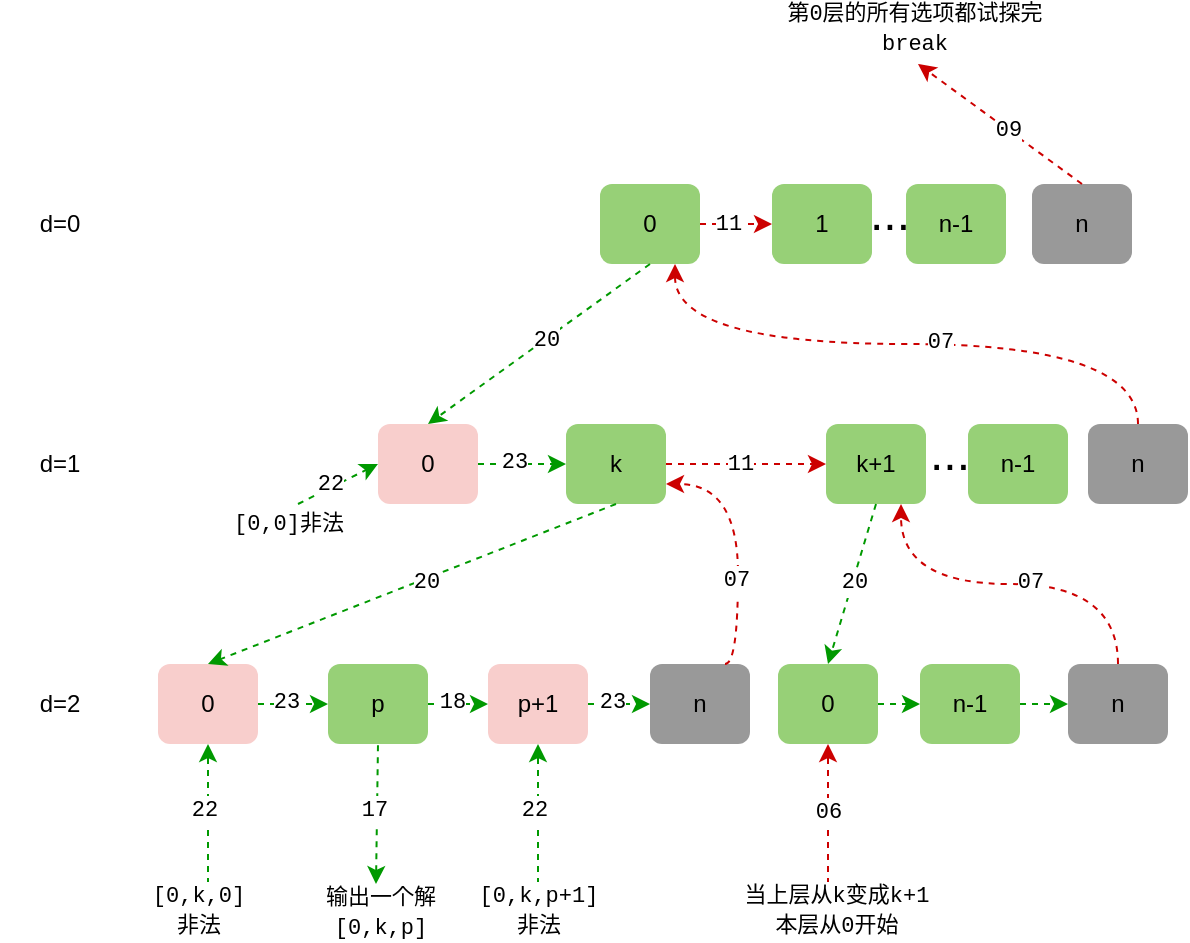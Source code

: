 <mxfile version="26.1.1">
  <diagram id="lBcZspjWe71wckHlCcFv" name="backtracking">
    <mxGraphModel dx="889" dy="498" grid="1" gridSize="10" guides="1" tooltips="1" connect="1" arrows="1" fold="1" page="1" pageScale="1" pageWidth="850" pageHeight="1100" math="0" shadow="0">
      <root>
        <mxCell id="0" />
        <mxCell id="1" parent="0" />
        <mxCell id="i8QVznwDEZdP08iUaks0-1" value="0" style="rounded=1;whiteSpace=wrap;html=1;fillColor=#97D077;strokeColor=none;" parent="1" vertex="1">
          <mxGeometry x="300" y="200" width="50" height="40" as="geometry" />
        </mxCell>
        <mxCell id="i8QVznwDEZdP08iUaks0-2" value="1" style="rounded=1;whiteSpace=wrap;html=1;fillColor=#97D077;strokeColor=none;" parent="1" vertex="1">
          <mxGeometry x="386" y="200" width="50" height="40" as="geometry" />
        </mxCell>
        <mxCell id="i8QVznwDEZdP08iUaks0-3" value="n-1" style="rounded=1;whiteSpace=wrap;html=1;fillColor=#97D077;strokeColor=none;" parent="1" vertex="1">
          <mxGeometry x="453" y="200" width="50" height="40" as="geometry" />
        </mxCell>
        <mxCell id="i8QVznwDEZdP08iUaks0-4" value="n" style="rounded=1;whiteSpace=wrap;html=1;fillColor=#999999;strokeColor=none;" parent="1" vertex="1">
          <mxGeometry x="516" y="200" width="50" height="40" as="geometry" />
        </mxCell>
        <mxCell id="W7n_KzgOMbN8nHrO4oEN-1" value="&lt;font style=&quot;font-size: 24px;&quot;&gt;...&lt;/font&gt;" style="text;html=1;align=center;verticalAlign=middle;whiteSpace=wrap;rounded=0;" parent="1" vertex="1">
          <mxGeometry x="425" y="200" width="40" height="30" as="geometry" />
        </mxCell>
        <mxCell id="Rrf_QAoCTWQ2w8excV0C-1" value="n-1" style="rounded=1;whiteSpace=wrap;html=1;fillColor=#97D077;strokeColor=none;" parent="1" vertex="1">
          <mxGeometry x="484" y="320" width="50" height="40" as="geometry" />
        </mxCell>
        <mxCell id="Rrf_QAoCTWQ2w8excV0C-2" value="n" style="rounded=1;whiteSpace=wrap;html=1;fillColor=#999999;strokeColor=none;" parent="1" vertex="1">
          <mxGeometry x="544" y="320" width="50" height="40" as="geometry" />
        </mxCell>
        <mxCell id="mMoy7o43RaeNzu4coGve-1" value="&lt;font style=&quot;font-size: 24px;&quot;&gt;...&lt;/font&gt;" style="text;html=1;align=center;verticalAlign=middle;whiteSpace=wrap;rounded=0;" parent="1" vertex="1">
          <mxGeometry x="455" y="320" width="40" height="30" as="geometry" />
        </mxCell>
        <mxCell id="mMoy7o43RaeNzu4coGve-2" value="k+1" style="rounded=1;whiteSpace=wrap;html=1;fillColor=#97D077;strokeColor=none;" parent="1" vertex="1">
          <mxGeometry x="413" y="320" width="50" height="40" as="geometry" />
        </mxCell>
        <mxCell id="mMoy7o43RaeNzu4coGve-3" value="k" style="rounded=1;whiteSpace=wrap;html=1;fillColor=#97D077;strokeColor=none;" parent="1" vertex="1">
          <mxGeometry x="283" y="320" width="50" height="40" as="geometry" />
        </mxCell>
        <mxCell id="mMoy7o43RaeNzu4coGve-4" value="0" style="rounded=1;whiteSpace=wrap;html=1;fillColor=#f8cecc;strokeColor=none;" parent="1" vertex="1">
          <mxGeometry x="189" y="320" width="50" height="40" as="geometry" />
        </mxCell>
        <mxCell id="SiBORg5h8yjdedCEx-kH-1" value="p+1" style="rounded=1;whiteSpace=wrap;html=1;fillColor=#f8cecc;strokeColor=none;" parent="1" vertex="1">
          <mxGeometry x="244" y="440" width="50" height="40" as="geometry" />
        </mxCell>
        <mxCell id="SiBORg5h8yjdedCEx-kH-2" value="n" style="rounded=1;whiteSpace=wrap;html=1;fillColor=#999999;strokeColor=none;" parent="1" vertex="1">
          <mxGeometry x="325" y="440" width="50" height="40" as="geometry" />
        </mxCell>
        <mxCell id="SiBORg5h8yjdedCEx-kH-3" value="0" style="rounded=1;whiteSpace=wrap;html=1;fillColor=#f8cecc;strokeColor=none;" parent="1" vertex="1">
          <mxGeometry x="79" y="440" width="50" height="40" as="geometry" />
        </mxCell>
        <mxCell id="SiBORg5h8yjdedCEx-kH-5" value="n-1" style="rounded=1;whiteSpace=wrap;html=1;fillColor=#97D077;strokeColor=none;" parent="1" vertex="1">
          <mxGeometry x="460" y="440" width="50" height="40" as="geometry" />
        </mxCell>
        <mxCell id="SiBORg5h8yjdedCEx-kH-6" value="n" style="rounded=1;whiteSpace=wrap;html=1;fillColor=#999999;strokeColor=none;" parent="1" vertex="1">
          <mxGeometry x="534" y="440" width="50" height="40" as="geometry" />
        </mxCell>
        <mxCell id="SiBORg5h8yjdedCEx-kH-7" value="0" style="rounded=1;whiteSpace=wrap;html=1;fillColor=#97D077;strokeColor=none;" parent="1" vertex="1">
          <mxGeometry x="389" y="440" width="50" height="40" as="geometry" />
        </mxCell>
        <mxCell id="TbWxkrIuwtQepx0fAEbi-1" value="" style="endArrow=classic;dashed=1;html=1;rounded=0;exitX=0.75;exitY=0;exitDx=0;exitDy=0;endFill=1;entryX=1;entryY=0.75;entryDx=0;entryDy=0;strokeColor=#CC0000;edgeStyle=orthogonalEdgeStyle;curved=1;" parent="1" source="SiBORg5h8yjdedCEx-kH-2" target="mMoy7o43RaeNzu4coGve-3" edge="1">
          <mxGeometry width="50" height="50" relative="1" as="geometry">
            <mxPoint x="344" y="440" as="sourcePoint" />
            <mxPoint x="339" y="352" as="targetPoint" />
            <Array as="points">
              <mxPoint x="369" y="440" />
              <mxPoint x="369" y="350" />
            </Array>
          </mxGeometry>
        </mxCell>
        <mxCell id="TbWxkrIuwtQepx0fAEbi-2" value="&lt;font face=&quot;Courier New&quot;&gt;07&lt;/font&gt;" style="edgeLabel;html=1;align=center;verticalAlign=middle;resizable=0;points=[];" parent="TbWxkrIuwtQepx0fAEbi-1" vertex="1" connectable="0">
          <mxGeometry x="-0.106" y="1" relative="1" as="geometry">
            <mxPoint y="10" as="offset" />
          </mxGeometry>
        </mxCell>
        <mxCell id="TbWxkrIuwtQepx0fAEbi-3" value="" style="endArrow=classic;dashed=1;html=1;rounded=0;exitX=1;exitY=0.5;exitDx=0;exitDy=0;endFill=1;entryX=0;entryY=0.5;entryDx=0;entryDy=0;strokeColor=#CC0000;" parent="1" source="mMoy7o43RaeNzu4coGve-3" target="mMoy7o43RaeNzu4coGve-2" edge="1">
          <mxGeometry width="50" height="50" relative="1" as="geometry">
            <mxPoint x="357" y="450" as="sourcePoint" />
            <mxPoint x="351" y="360" as="targetPoint" />
          </mxGeometry>
        </mxCell>
        <mxCell id="TbWxkrIuwtQepx0fAEbi-4" value="&lt;font face=&quot;Courier New&quot;&gt;11&lt;/font&gt;" style="edgeLabel;html=1;align=center;verticalAlign=middle;resizable=0;points=[];" parent="TbWxkrIuwtQepx0fAEbi-3" vertex="1" connectable="0">
          <mxGeometry x="-0.106" y="1" relative="1" as="geometry">
            <mxPoint x="1" y="1" as="offset" />
          </mxGeometry>
        </mxCell>
        <mxCell id="Bd4qCyQWztBQtXEqiN6_-1" value="" style="endArrow=classic;dashed=1;html=1;rounded=0;entryX=0.5;entryY=1;entryDx=0;entryDy=0;endFill=1;strokeColor=#CC0000;" parent="1" target="SiBORg5h8yjdedCEx-kH-7" edge="1">
          <mxGeometry width="50" height="50" relative="1" as="geometry">
            <mxPoint x="414" y="550" as="sourcePoint" />
            <mxPoint x="421" y="480" as="targetPoint" />
          </mxGeometry>
        </mxCell>
        <mxCell id="Bd4qCyQWztBQtXEqiN6_-2" value="&lt;font face=&quot;Courier New&quot;&gt;当上层从k变成k+1&lt;/font&gt;&lt;div&gt;&lt;font face=&quot;Courier New&quot;&gt;本层从0开始&lt;/font&gt;&lt;/div&gt;" style="edgeLabel;html=1;align=center;verticalAlign=middle;resizable=0;points=[];labelBackgroundColor=default;" parent="Bd4qCyQWztBQtXEqiN6_-1" vertex="1" connectable="0">
          <mxGeometry x="-0.352" y="-1" relative="1" as="geometry">
            <mxPoint x="3" y="35" as="offset" />
          </mxGeometry>
        </mxCell>
        <mxCell id="Bd4qCyQWztBQtXEqiN6_-3" value="&lt;font face=&quot;Courier New&quot;&gt;06&lt;/font&gt;" style="edgeLabel;html=1;align=center;verticalAlign=middle;resizable=0;points=[];" parent="Bd4qCyQWztBQtXEqiN6_-1" vertex="1" connectable="0">
          <mxGeometry x="-0.082" y="-2" relative="1" as="geometry">
            <mxPoint x="-2" y="-4" as="offset" />
          </mxGeometry>
        </mxCell>
        <mxCell id="tcEwSYkHGfNc9xP8R_4l-1" value="" style="endArrow=classic;dashed=1;html=1;rounded=0;exitX=0.5;exitY=0;exitDx=0;exitDy=0;endFill=1;strokeColor=#CC0000;" parent="1" source="i8QVznwDEZdP08iUaks0-4" edge="1">
          <mxGeometry width="50" height="50" relative="1" as="geometry">
            <mxPoint x="621" y="200" as="sourcePoint" />
            <mxPoint x="459" y="140" as="targetPoint" />
          </mxGeometry>
        </mxCell>
        <mxCell id="tcEwSYkHGfNc9xP8R_4l-2" value="&lt;font face=&quot;Courier New&quot;&gt;09&lt;/font&gt;" style="edgeLabel;html=1;align=center;verticalAlign=middle;resizable=0;points=[];" parent="tcEwSYkHGfNc9xP8R_4l-1" vertex="1" connectable="0">
          <mxGeometry x="-0.018" y="-1" relative="1" as="geometry">
            <mxPoint x="3" y="3" as="offset" />
          </mxGeometry>
        </mxCell>
        <mxCell id="tcEwSYkHGfNc9xP8R_4l-3" value="&lt;font face=&quot;Courier New&quot;&gt;第0层的所有选项都试探完&lt;/font&gt;&lt;div&gt;&lt;font face=&quot;Courier New&quot;&gt;break&lt;/font&gt;&lt;/div&gt;" style="edgeLabel;html=1;align=center;verticalAlign=middle;resizable=0;points=[];labelBackgroundColor=default;" parent="1" vertex="1" connectable="0">
          <mxGeometry x="457" y="122" as="geometry" />
        </mxCell>
        <mxCell id="tcEwSYkHGfNc9xP8R_4l-8" value="p" style="rounded=1;whiteSpace=wrap;html=1;fillColor=#97D077;strokeColor=none;" parent="1" vertex="1">
          <mxGeometry x="164" y="440" width="50" height="40" as="geometry" />
        </mxCell>
        <mxCell id="tcEwSYkHGfNc9xP8R_4l-12" value="" style="endArrow=none;dashed=1;html=1;rounded=0;entryX=0.5;entryY=1;entryDx=0;entryDy=0;endFill=1;strokeColor=#009900;startArrow=classic;startFill=1;" parent="1" target="tcEwSYkHGfNc9xP8R_4l-8" edge="1">
          <mxGeometry width="50" height="50" relative="1" as="geometry">
            <mxPoint x="188" y="550" as="sourcePoint" />
            <mxPoint x="405" y="490" as="targetPoint" />
          </mxGeometry>
        </mxCell>
        <mxCell id="tcEwSYkHGfNc9xP8R_4l-13" value="&lt;font face=&quot;Courier New&quot;&gt;输出一个解&lt;/font&gt;&lt;div&gt;&lt;font face=&quot;Courier New&quot;&gt;[0,k,p]&lt;/font&gt;&lt;/div&gt;" style="edgeLabel;html=1;align=center;verticalAlign=middle;resizable=0;points=[];labelBackgroundColor=default;" parent="tcEwSYkHGfNc9xP8R_4l-12" vertex="1" connectable="0">
          <mxGeometry x="-0.352" y="-1" relative="1" as="geometry">
            <mxPoint y="36" as="offset" />
          </mxGeometry>
        </mxCell>
        <mxCell id="tcEwSYkHGfNc9xP8R_4l-14" value="&lt;font face=&quot;Courier New&quot;&gt;17&lt;/font&gt;" style="edgeLabel;html=1;align=center;verticalAlign=middle;resizable=0;points=[];" parent="tcEwSYkHGfNc9xP8R_4l-12" vertex="1" connectable="0">
          <mxGeometry x="-0.082" y="-2" relative="1" as="geometry">
            <mxPoint x="-4" y="-5" as="offset" />
          </mxGeometry>
        </mxCell>
        <mxCell id="tcEwSYkHGfNc9xP8R_4l-15" value="" style="endArrow=classic;dashed=1;html=1;rounded=0;exitX=1;exitY=0.5;exitDx=0;exitDy=0;endFill=1;entryX=0;entryY=0.5;entryDx=0;entryDy=0;strokeColor=#009900;" parent="1" source="tcEwSYkHGfNc9xP8R_4l-8" target="SiBORg5h8yjdedCEx-kH-1" edge="1">
          <mxGeometry width="50" height="50" relative="1" as="geometry">
            <mxPoint x="345" y="350" as="sourcePoint" />
            <mxPoint x="235" y="460" as="targetPoint" />
          </mxGeometry>
        </mxCell>
        <mxCell id="tcEwSYkHGfNc9xP8R_4l-16" value="&lt;font face=&quot;Courier New&quot;&gt;18&lt;/font&gt;" style="edgeLabel;html=1;align=center;verticalAlign=middle;resizable=0;points=[];" parent="tcEwSYkHGfNc9xP8R_4l-15" vertex="1" connectable="0">
          <mxGeometry x="-0.106" y="1" relative="1" as="geometry">
            <mxPoint x="-2" as="offset" />
          </mxGeometry>
        </mxCell>
        <mxCell id="tcEwSYkHGfNc9xP8R_4l-27" value="" style="endArrow=classic;dashed=1;html=1;rounded=0;exitX=1;exitY=0.5;exitDx=0;exitDy=0;endFill=1;strokeColor=#009900;" parent="1" source="SiBORg5h8yjdedCEx-kH-3" target="tcEwSYkHGfNc9xP8R_4l-8" edge="1">
          <mxGeometry width="50" height="50" relative="1" as="geometry">
            <mxPoint x="226" y="470" as="sourcePoint" />
            <mxPoint x="169" y="460" as="targetPoint" />
          </mxGeometry>
        </mxCell>
        <mxCell id="tcEwSYkHGfNc9xP8R_4l-28" value="&lt;font face=&quot;Courier New&quot;&gt;23&lt;/font&gt;" style="edgeLabel;html=1;align=center;verticalAlign=middle;resizable=0;points=[];" parent="tcEwSYkHGfNc9xP8R_4l-27" vertex="1" connectable="0">
          <mxGeometry x="-0.106" y="1" relative="1" as="geometry">
            <mxPoint x="-2" as="offset" />
          </mxGeometry>
        </mxCell>
        <mxCell id="tcEwSYkHGfNc9xP8R_4l-29" value="" style="endArrow=classic;dashed=1;html=1;rounded=0;entryX=0.5;entryY=1;entryDx=0;entryDy=0;endFill=1;strokeColor=#009900;startArrow=none;startFill=0;" parent="1" target="SiBORg5h8yjdedCEx-kH-3" edge="1">
          <mxGeometry width="50" height="50" relative="1" as="geometry">
            <mxPoint x="104" y="550" as="sourcePoint" />
            <mxPoint x="201" y="490" as="targetPoint" />
          </mxGeometry>
        </mxCell>
        <mxCell id="tcEwSYkHGfNc9xP8R_4l-30" value="&lt;font face=&quot;Courier New&quot;&gt;[0,k,0]&lt;/font&gt;&lt;div&gt;&lt;font face=&quot;Courier New&quot;&gt;非法&lt;/font&gt;&lt;/div&gt;" style="edgeLabel;html=1;align=center;verticalAlign=middle;resizable=0;points=[];labelBackgroundColor=default;" parent="tcEwSYkHGfNc9xP8R_4l-29" vertex="1" connectable="0">
          <mxGeometry x="-0.352" y="-1" relative="1" as="geometry">
            <mxPoint x="-6" y="35" as="offset" />
          </mxGeometry>
        </mxCell>
        <mxCell id="tcEwSYkHGfNc9xP8R_4l-31" value="&lt;font face=&quot;Courier New&quot;&gt;22&lt;/font&gt;" style="edgeLabel;html=1;align=center;verticalAlign=middle;resizable=0;points=[];" parent="tcEwSYkHGfNc9xP8R_4l-29" vertex="1" connectable="0">
          <mxGeometry x="-0.082" y="-2" relative="1" as="geometry">
            <mxPoint x="-4" y="-5" as="offset" />
          </mxGeometry>
        </mxCell>
        <mxCell id="tcEwSYkHGfNc9xP8R_4l-32" value="" style="endArrow=classic;dashed=1;html=1;rounded=0;entryX=0;entryY=0.5;entryDx=0;entryDy=0;endFill=1;strokeColor=#009900;startArrow=none;startFill=0;" parent="1" target="mMoy7o43RaeNzu4coGve-4" edge="1">
          <mxGeometry width="50" height="50" relative="1" as="geometry">
            <mxPoint x="149" y="360" as="sourcePoint" />
            <mxPoint x="114" y="490" as="targetPoint" />
          </mxGeometry>
        </mxCell>
        <mxCell id="tcEwSYkHGfNc9xP8R_4l-33" value="&lt;font face=&quot;Courier New&quot;&gt;[0,0]非法&lt;/font&gt;" style="edgeLabel;html=1;align=center;verticalAlign=middle;resizable=0;points=[];labelBackgroundColor=default;" parent="tcEwSYkHGfNc9xP8R_4l-32" vertex="1" connectable="0">
          <mxGeometry x="-0.352" y="-1" relative="1" as="geometry">
            <mxPoint x="-19" y="15" as="offset" />
          </mxGeometry>
        </mxCell>
        <mxCell id="tcEwSYkHGfNc9xP8R_4l-34" value="&lt;font face=&quot;Courier New&quot;&gt;22&lt;/font&gt;" style="edgeLabel;html=1;align=center;verticalAlign=middle;resizable=0;points=[];" parent="tcEwSYkHGfNc9xP8R_4l-32" vertex="1" connectable="0">
          <mxGeometry x="-0.082" y="-2" relative="1" as="geometry">
            <mxPoint x="-3" y="-3" as="offset" />
          </mxGeometry>
        </mxCell>
        <mxCell id="tcEwSYkHGfNc9xP8R_4l-35" value="" style="endArrow=classic;dashed=1;html=1;rounded=0;exitX=1;exitY=0.5;exitDx=0;exitDy=0;endFill=1;strokeColor=#009900;entryX=0;entryY=0.5;entryDx=0;entryDy=0;" parent="1" source="mMoy7o43RaeNzu4coGve-4" target="mMoy7o43RaeNzu4coGve-3" edge="1">
          <mxGeometry width="50" height="50" relative="1" as="geometry">
            <mxPoint x="139" y="470" as="sourcePoint" />
            <mxPoint x="176" y="470" as="targetPoint" />
          </mxGeometry>
        </mxCell>
        <mxCell id="tcEwSYkHGfNc9xP8R_4l-36" value="&lt;font face=&quot;Courier New&quot;&gt;23&lt;/font&gt;" style="edgeLabel;html=1;align=center;verticalAlign=middle;resizable=0;points=[];" parent="tcEwSYkHGfNc9xP8R_4l-35" vertex="1" connectable="0">
          <mxGeometry x="-0.106" y="1" relative="1" as="geometry">
            <mxPoint x="-2" as="offset" />
          </mxGeometry>
        </mxCell>
        <mxCell id="tcEwSYkHGfNc9xP8R_4l-37" value="" style="endArrow=classic;dashed=1;html=1;rounded=0;exitX=0.5;exitY=1;exitDx=0;exitDy=0;endFill=1;entryX=0.5;entryY=0;entryDx=0;entryDy=0;strokeColor=#009900;" parent="1" source="i8QVznwDEZdP08iUaks0-1" target="mMoy7o43RaeNzu4coGve-4" edge="1">
          <mxGeometry width="50" height="50" relative="1" as="geometry">
            <mxPoint x="354" y="250" as="sourcePoint" />
            <mxPoint x="318" y="330" as="targetPoint" />
          </mxGeometry>
        </mxCell>
        <mxCell id="tcEwSYkHGfNc9xP8R_4l-38" value="&lt;font face=&quot;Courier New&quot;&gt;20&lt;/font&gt;" style="edgeLabel;html=1;align=center;verticalAlign=middle;resizable=0;points=[];" parent="tcEwSYkHGfNc9xP8R_4l-37" vertex="1" connectable="0">
          <mxGeometry x="-0.106" y="1" relative="1" as="geometry">
            <mxPoint x="-3" y="1" as="offset" />
          </mxGeometry>
        </mxCell>
        <mxCell id="tcEwSYkHGfNc9xP8R_4l-39" value="" style="endArrow=classic;dashed=1;html=1;rounded=0;exitX=0.5;exitY=1;exitDx=0;exitDy=0;endFill=1;entryX=0.5;entryY=0;entryDx=0;entryDy=0;strokeColor=#009900;" parent="1" source="mMoy7o43RaeNzu4coGve-3" target="SiBORg5h8yjdedCEx-kH-3" edge="1">
          <mxGeometry width="50" height="50" relative="1" as="geometry">
            <mxPoint x="318" y="370" as="sourcePoint" />
            <mxPoint x="201" y="450" as="targetPoint" />
          </mxGeometry>
        </mxCell>
        <mxCell id="tcEwSYkHGfNc9xP8R_4l-40" value="&lt;font face=&quot;Courier New&quot;&gt;20&lt;/font&gt;" style="edgeLabel;html=1;align=center;verticalAlign=middle;resizable=0;points=[];" parent="tcEwSYkHGfNc9xP8R_4l-39" vertex="1" connectable="0">
          <mxGeometry x="-0.106" y="1" relative="1" as="geometry">
            <mxPoint x="-4" y="2" as="offset" />
          </mxGeometry>
        </mxCell>
        <mxCell id="tcEwSYkHGfNc9xP8R_4l-41" value="" style="endArrow=classic;dashed=1;html=1;rounded=0;exitX=1;exitY=0.5;exitDx=0;exitDy=0;endFill=1;entryX=0;entryY=0.5;entryDx=0;entryDy=0;strokeColor=#009900;" parent="1" source="SiBORg5h8yjdedCEx-kH-1" target="SiBORg5h8yjdedCEx-kH-2" edge="1">
          <mxGeometry width="50" height="50" relative="1" as="geometry">
            <mxPoint x="226" y="470" as="sourcePoint" />
            <mxPoint x="259" y="470" as="targetPoint" />
          </mxGeometry>
        </mxCell>
        <mxCell id="tcEwSYkHGfNc9xP8R_4l-42" value="&lt;font face=&quot;Courier New&quot;&gt;23&lt;/font&gt;" style="edgeLabel;html=1;align=center;verticalAlign=middle;resizable=0;points=[];" parent="tcEwSYkHGfNc9xP8R_4l-41" vertex="1" connectable="0">
          <mxGeometry x="-0.106" y="1" relative="1" as="geometry">
            <mxPoint x="-2" as="offset" />
          </mxGeometry>
        </mxCell>
        <mxCell id="tcEwSYkHGfNc9xP8R_4l-43" value="" style="endArrow=classic;dashed=1;html=1;rounded=0;entryX=0.5;entryY=1;entryDx=0;entryDy=0;endFill=1;strokeColor=#009900;startArrow=none;startFill=0;" parent="1" target="SiBORg5h8yjdedCEx-kH-1" edge="1">
          <mxGeometry width="50" height="50" relative="1" as="geometry">
            <mxPoint x="269" y="550" as="sourcePoint" />
            <mxPoint x="110" y="490" as="targetPoint" />
          </mxGeometry>
        </mxCell>
        <mxCell id="tcEwSYkHGfNc9xP8R_4l-44" value="&lt;font face=&quot;Courier New&quot;&gt;[0,k,p+1]&lt;/font&gt;&lt;div&gt;&lt;font face=&quot;Courier New&quot;&gt;非法&lt;/font&gt;&lt;/div&gt;" style="edgeLabel;html=1;align=center;verticalAlign=middle;resizable=0;points=[];labelBackgroundColor=default;" parent="tcEwSYkHGfNc9xP8R_4l-43" vertex="1" connectable="0">
          <mxGeometry x="-0.352" y="-1" relative="1" as="geometry">
            <mxPoint x="-1" y="35" as="offset" />
          </mxGeometry>
        </mxCell>
        <mxCell id="tcEwSYkHGfNc9xP8R_4l-45" value="&lt;font face=&quot;Courier New&quot;&gt;22&lt;/font&gt;" style="edgeLabel;html=1;align=center;verticalAlign=middle;resizable=0;points=[];" parent="tcEwSYkHGfNc9xP8R_4l-43" vertex="1" connectable="0">
          <mxGeometry x="-0.082" y="-2" relative="1" as="geometry">
            <mxPoint x="-4" y="-5" as="offset" />
          </mxGeometry>
        </mxCell>
        <mxCell id="tcEwSYkHGfNc9xP8R_4l-46" value="" style="endArrow=classic;dashed=1;html=1;rounded=0;exitX=0.5;exitY=1;exitDx=0;exitDy=0;endFill=1;entryX=0.5;entryY=0;entryDx=0;entryDy=0;strokeColor=#009900;" parent="1" source="mMoy7o43RaeNzu4coGve-2" target="SiBORg5h8yjdedCEx-kH-7" edge="1">
          <mxGeometry width="50" height="50" relative="1" as="geometry">
            <mxPoint x="318" y="370" as="sourcePoint" />
            <mxPoint x="114" y="450" as="targetPoint" />
          </mxGeometry>
        </mxCell>
        <mxCell id="tcEwSYkHGfNc9xP8R_4l-47" value="&lt;font face=&quot;Courier New&quot;&gt;20&lt;/font&gt;" style="edgeLabel;html=1;align=center;verticalAlign=middle;resizable=0;points=[];" parent="tcEwSYkHGfNc9xP8R_4l-46" vertex="1" connectable="0">
          <mxGeometry x="-0.106" y="1" relative="1" as="geometry">
            <mxPoint x="-1" y="3" as="offset" />
          </mxGeometry>
        </mxCell>
        <mxCell id="tcEwSYkHGfNc9xP8R_4l-48" value="" style="endArrow=classic;dashed=1;html=1;rounded=0;exitX=1;exitY=0.5;exitDx=0;exitDy=0;endFill=1;strokeColor=#009900;entryX=0;entryY=0.5;entryDx=0;entryDy=0;" parent="1" source="SiBORg5h8yjdedCEx-kH-7" target="SiBORg5h8yjdedCEx-kH-5" edge="1">
          <mxGeometry width="50" height="50" relative="1" as="geometry">
            <mxPoint x="139" y="470" as="sourcePoint" />
            <mxPoint x="177" y="470" as="targetPoint" />
          </mxGeometry>
        </mxCell>
        <mxCell id="tcEwSYkHGfNc9xP8R_4l-50" value="" style="endArrow=classic;dashed=1;html=1;rounded=0;exitX=1;exitY=0.5;exitDx=0;exitDy=0;endFill=1;strokeColor=#009900;entryX=0;entryY=0.5;entryDx=0;entryDy=0;" parent="1" source="SiBORg5h8yjdedCEx-kH-5" target="SiBORg5h8yjdedCEx-kH-6" edge="1">
          <mxGeometry width="50" height="50" relative="1" as="geometry">
            <mxPoint x="449" y="470" as="sourcePoint" />
            <mxPoint x="470" y="470" as="targetPoint" />
          </mxGeometry>
        </mxCell>
        <mxCell id="tcEwSYkHGfNc9xP8R_4l-51" value="" style="endArrow=classic;dashed=1;html=1;rounded=0;exitX=0.5;exitY=0;exitDx=0;exitDy=0;endFill=1;entryX=0.75;entryY=1;entryDx=0;entryDy=0;strokeColor=#CC0000;edgeStyle=orthogonalEdgeStyle;curved=1;" parent="1" source="SiBORg5h8yjdedCEx-kH-6" target="mMoy7o43RaeNzu4coGve-2" edge="1">
          <mxGeometry width="50" height="50" relative="1" as="geometry">
            <mxPoint x="373" y="450" as="sourcePoint" />
            <mxPoint x="343" y="360" as="targetPoint" />
          </mxGeometry>
        </mxCell>
        <mxCell id="tcEwSYkHGfNc9xP8R_4l-52" value="&lt;font face=&quot;Courier New&quot;&gt;07&lt;/font&gt;" style="edgeLabel;html=1;align=center;verticalAlign=middle;resizable=0;points=[];" parent="tcEwSYkHGfNc9xP8R_4l-51" vertex="1" connectable="0">
          <mxGeometry x="-0.106" y="1" relative="1" as="geometry">
            <mxPoint y="-2" as="offset" />
          </mxGeometry>
        </mxCell>
        <mxCell id="tcEwSYkHGfNc9xP8R_4l-53" value="" style="endArrow=classic;dashed=1;html=1;rounded=0;exitX=1;exitY=0.5;exitDx=0;exitDy=0;endFill=1;entryX=0;entryY=0.5;entryDx=0;entryDy=0;strokeColor=#CC0000;" parent="1" source="i8QVznwDEZdP08iUaks0-1" target="i8QVznwDEZdP08iUaks0-2" edge="1">
          <mxGeometry width="50" height="50" relative="1" as="geometry">
            <mxPoint x="343" y="350" as="sourcePoint" />
            <mxPoint x="423" y="350" as="targetPoint" />
          </mxGeometry>
        </mxCell>
        <mxCell id="tcEwSYkHGfNc9xP8R_4l-54" value="&lt;font face=&quot;Courier New&quot;&gt;11&lt;/font&gt;" style="edgeLabel;html=1;align=center;verticalAlign=middle;resizable=0;points=[];" parent="tcEwSYkHGfNc9xP8R_4l-53" vertex="1" connectable="0">
          <mxGeometry x="-0.106" y="1" relative="1" as="geometry">
            <mxPoint x="-2" y="1" as="offset" />
          </mxGeometry>
        </mxCell>
        <mxCell id="tcEwSYkHGfNc9xP8R_4l-55" value="" style="endArrow=classic;dashed=1;html=1;rounded=0;exitX=0.5;exitY=0;exitDx=0;exitDy=0;endFill=1;entryX=0.75;entryY=1;entryDx=0;entryDy=0;strokeColor=#CC0000;edgeStyle=orthogonalEdgeStyle;curved=1;" parent="1" source="Rrf_QAoCTWQ2w8excV0C-2" target="i8QVznwDEZdP08iUaks0-1" edge="1">
          <mxGeometry width="50" height="50" relative="1" as="geometry">
            <mxPoint x="569" y="450" as="sourcePoint" />
            <mxPoint x="461" y="370" as="targetPoint" />
          </mxGeometry>
        </mxCell>
        <mxCell id="tcEwSYkHGfNc9xP8R_4l-56" value="&lt;font face=&quot;Courier New&quot;&gt;07&lt;/font&gt;" style="edgeLabel;html=1;align=center;verticalAlign=middle;resizable=0;points=[];" parent="tcEwSYkHGfNc9xP8R_4l-55" vertex="1" connectable="0">
          <mxGeometry x="-0.106" y="1" relative="1" as="geometry">
            <mxPoint y="-2" as="offset" />
          </mxGeometry>
        </mxCell>
        <mxCell id="HVoa0Vk75wi-2aZs4yM9-1" value="d=0" style="text;html=1;align=center;verticalAlign=middle;whiteSpace=wrap;rounded=0;fillColor=default;" parent="1" vertex="1">
          <mxGeometry y="205" width="60" height="30" as="geometry" />
        </mxCell>
        <mxCell id="HVoa0Vk75wi-2aZs4yM9-3" value="d=1" style="text;html=1;align=center;verticalAlign=middle;whiteSpace=wrap;rounded=0;fillColor=default;" parent="1" vertex="1">
          <mxGeometry y="325" width="60" height="30" as="geometry" />
        </mxCell>
        <mxCell id="HVoa0Vk75wi-2aZs4yM9-5" value="d=2" style="text;html=1;align=center;verticalAlign=middle;whiteSpace=wrap;rounded=0;fillColor=default;" parent="1" vertex="1">
          <mxGeometry y="445" width="60" height="30" as="geometry" />
        </mxCell>
      </root>
    </mxGraphModel>
  </diagram>
</mxfile>
